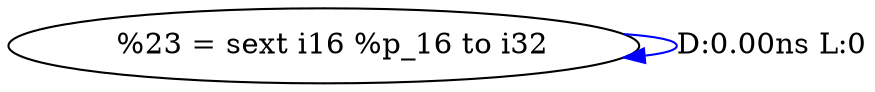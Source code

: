 digraph {
Node0x3159360[label="  %23 = sext i16 %p_16 to i32"];
Node0x3159360 -> Node0x3159360[label="D:0.00ns L:0",color=blue];
}
